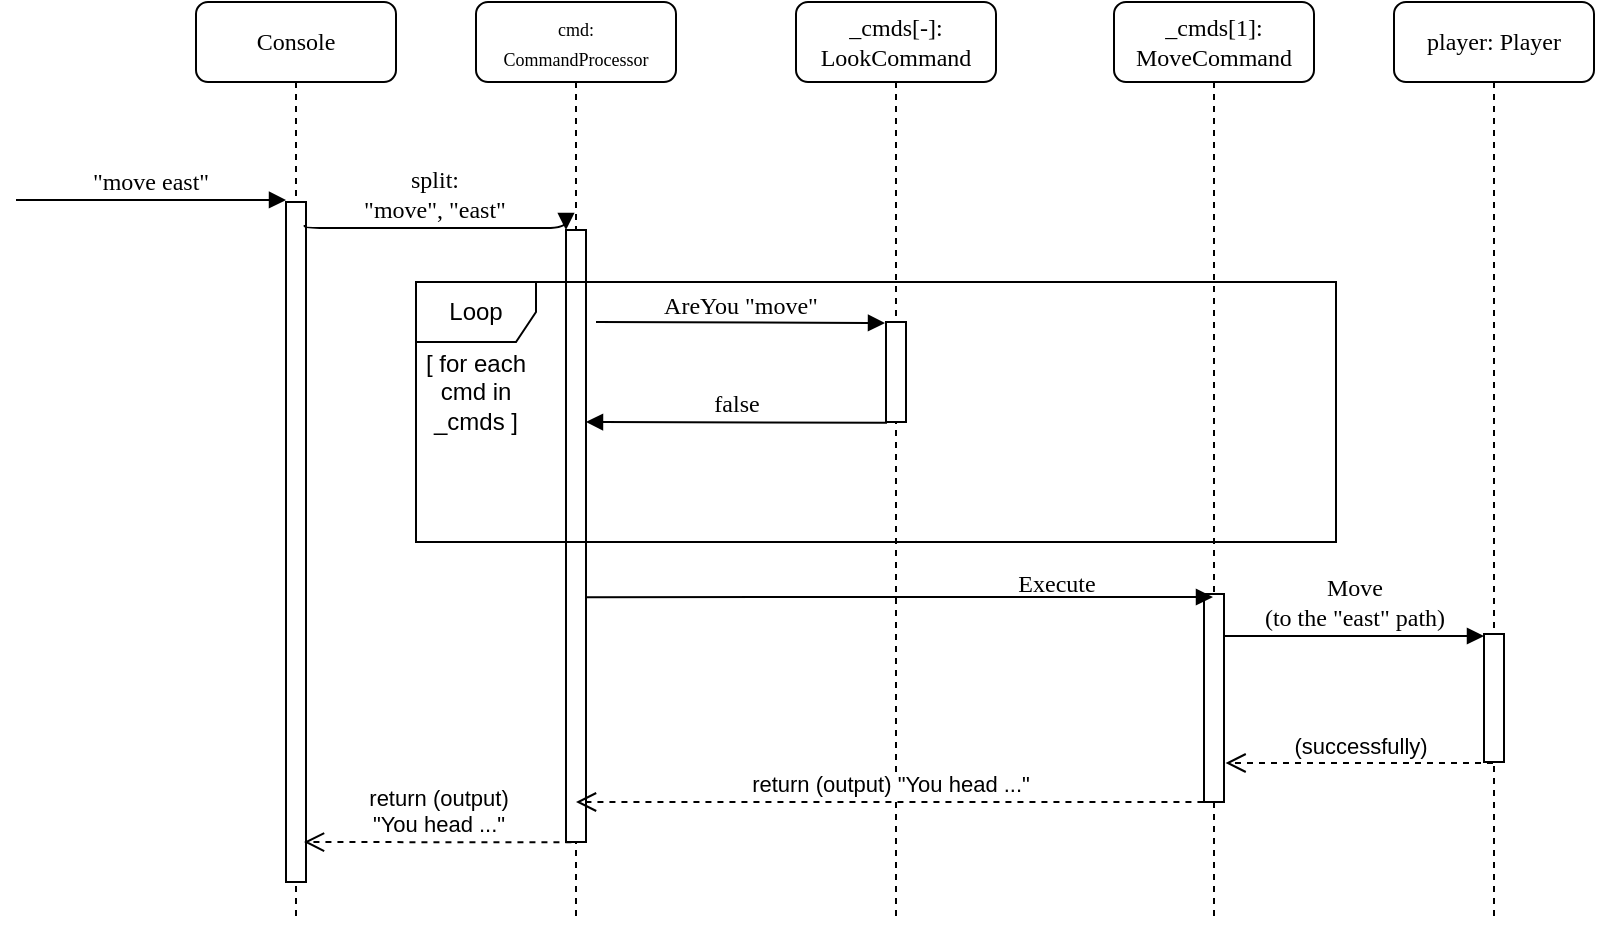 <mxfile version="21.3.0" type="device">
  <diagram name="Page-1" id="13e1069c-82ec-6db2-03f1-153e76fe0fe0">
    <mxGraphModel dx="913" dy="538" grid="1" gridSize="10" guides="1" tooltips="1" connect="1" arrows="1" fold="1" page="1" pageScale="1" pageWidth="1100" pageHeight="850" background="none" math="0" shadow="0">
      <root>
        <mxCell id="0" />
        <mxCell id="1" parent="0" />
        <mxCell id="7baba1c4bc27f4b0-2" value="&lt;font style=&quot;font-size: 9px;&quot;&gt;cmd:&lt;br&gt;CommandProcessor&lt;/font&gt;" style="shape=umlLifeline;perimeter=lifelinePerimeter;whiteSpace=wrap;html=1;container=1;collapsible=0;recursiveResize=0;outlineConnect=0;rounded=1;shadow=0;comic=0;labelBackgroundColor=none;strokeWidth=1;fontFamily=Verdana;fontSize=12;align=center;" parent="1" vertex="1">
          <mxGeometry x="240" y="80" width="100" height="460" as="geometry" />
        </mxCell>
        <mxCell id="7baba1c4bc27f4b0-10" value="" style="html=1;points=[];perimeter=orthogonalPerimeter;rounded=0;shadow=0;comic=0;labelBackgroundColor=none;strokeWidth=1;fontFamily=Verdana;fontSize=12;align=center;" parent="7baba1c4bc27f4b0-2" vertex="1">
          <mxGeometry x="45" y="114" width="10" height="306" as="geometry" />
        </mxCell>
        <mxCell id="7baba1c4bc27f4b0-3" value="_cmds[1]: MoveCommand" style="shape=umlLifeline;perimeter=lifelinePerimeter;whiteSpace=wrap;html=1;container=1;collapsible=0;recursiveResize=0;outlineConnect=0;rounded=1;shadow=0;comic=0;labelBackgroundColor=none;strokeWidth=1;fontFamily=Verdana;fontSize=12;align=center;" parent="1" vertex="1">
          <mxGeometry x="559" y="80" width="100" height="460" as="geometry" />
        </mxCell>
        <mxCell id="7baba1c4bc27f4b0-13" value="" style="html=1;points=[];perimeter=orthogonalPerimeter;rounded=0;shadow=0;comic=0;labelBackgroundColor=none;strokeWidth=1;fontFamily=Verdana;fontSize=12;align=center;" parent="7baba1c4bc27f4b0-3" vertex="1">
          <mxGeometry x="45" y="296" width="10" height="104" as="geometry" />
        </mxCell>
        <mxCell id="7baba1c4bc27f4b0-4" value="player: Player" style="shape=umlLifeline;perimeter=lifelinePerimeter;whiteSpace=wrap;html=1;container=1;collapsible=0;recursiveResize=0;outlineConnect=0;rounded=1;shadow=0;comic=0;labelBackgroundColor=none;strokeWidth=1;fontFamily=Verdana;fontSize=12;align=center;" parent="1" vertex="1">
          <mxGeometry x="699" y="80" width="100" height="460" as="geometry" />
        </mxCell>
        <mxCell id="XLfud35ocBXNb47azRvv-3" value="" style="html=1;points=[];perimeter=orthogonalPerimeter;rounded=0;shadow=0;comic=0;labelBackgroundColor=none;strokeWidth=1;fontFamily=Verdana;fontSize=12;align=center;" vertex="1" parent="7baba1c4bc27f4b0-4">
          <mxGeometry x="45" y="316" width="10" height="64" as="geometry" />
        </mxCell>
        <mxCell id="7baba1c4bc27f4b0-8" value="Console" style="shape=umlLifeline;perimeter=lifelinePerimeter;whiteSpace=wrap;html=1;container=1;collapsible=0;recursiveResize=0;outlineConnect=0;rounded=1;shadow=0;comic=0;labelBackgroundColor=none;strokeWidth=1;fontFamily=Verdana;fontSize=12;align=center;" parent="1" vertex="1">
          <mxGeometry x="100" y="80" width="100" height="460" as="geometry" />
        </mxCell>
        <mxCell id="7baba1c4bc27f4b0-9" value="" style="html=1;points=[];perimeter=orthogonalPerimeter;rounded=0;shadow=0;comic=0;labelBackgroundColor=none;strokeWidth=1;fontFamily=Verdana;fontSize=12;align=center;" parent="7baba1c4bc27f4b0-8" vertex="1">
          <mxGeometry x="45" y="100" width="10" height="340" as="geometry" />
        </mxCell>
        <mxCell id="XLfud35ocBXNb47azRvv-4" value="&quot;move east&quot;" style="html=1;verticalAlign=bottom;endArrow=block;entryX=0;entryY=0;labelBackgroundColor=none;fontFamily=Verdana;fontSize=12;edgeStyle=elbowEdgeStyle;elbow=vertical;" edge="1" parent="7baba1c4bc27f4b0-8">
          <mxGeometry relative="1" as="geometry">
            <mxPoint x="-90" y="98.95" as="sourcePoint" />
            <mxPoint x="45" y="98.95" as="targetPoint" />
          </mxGeometry>
        </mxCell>
        <mxCell id="7baba1c4bc27f4b0-17" value="Move &lt;br&gt;(to the &quot;east&quot; path)" style="html=1;verticalAlign=bottom;endArrow=block;labelBackgroundColor=none;fontFamily=Verdana;fontSize=12;edgeStyle=elbowEdgeStyle;elbow=vertical;" parent="1" edge="1">
          <mxGeometry relative="1" as="geometry">
            <mxPoint x="614" y="397" as="sourcePoint" />
            <Array as="points">
              <mxPoint x="619" y="397" />
            </Array>
            <mxPoint x="744" y="397" as="targetPoint" />
          </mxGeometry>
        </mxCell>
        <mxCell id="7baba1c4bc27f4b0-11" value="split: &lt;br&gt;&quot;move&quot;, &quot;east&quot;" style="html=1;verticalAlign=bottom;endArrow=block;entryX=0;entryY=0;labelBackgroundColor=none;fontFamily=Verdana;fontSize=12;edgeStyle=elbowEdgeStyle;elbow=vertical;exitX=0.933;exitY=0.034;exitDx=0;exitDy=0;exitPerimeter=0;" parent="1" source="7baba1c4bc27f4b0-9" edge="1">
          <mxGeometry relative="1" as="geometry">
            <mxPoint x="150" y="194" as="sourcePoint" />
            <mxPoint x="285" y="194" as="targetPoint" />
          </mxGeometry>
        </mxCell>
        <mxCell id="7baba1c4bc27f4b0-14" value="Execute" style="html=1;verticalAlign=bottom;endArrow=block;labelBackgroundColor=none;fontFamily=Verdana;fontSize=12;edgeStyle=elbowEdgeStyle;elbow=vertical;" parent="1" edge="1">
          <mxGeometry x="0.498" y="-2" relative="1" as="geometry">
            <mxPoint x="295" y="377.579" as="sourcePoint" />
            <mxPoint x="608.5" y="377.304" as="targetPoint" />
            <mxPoint as="offset" />
          </mxGeometry>
        </mxCell>
        <mxCell id="XLfud35ocBXNb47azRvv-6" value="Loop" style="shape=umlFrame;whiteSpace=wrap;html=1;pointerEvents=0;" vertex="1" parent="1">
          <mxGeometry x="210" y="220" width="460" height="130" as="geometry" />
        </mxCell>
        <mxCell id="XLfud35ocBXNb47azRvv-7" value="[ for each cmd in _cmds ]" style="text;html=1;strokeColor=none;fillColor=none;align=center;verticalAlign=middle;whiteSpace=wrap;rounded=0;" vertex="1" parent="1">
          <mxGeometry x="210" y="260" width="60" height="30" as="geometry" />
        </mxCell>
        <mxCell id="XLfud35ocBXNb47azRvv-8" value="_cmds[-]: LookCommand" style="shape=umlLifeline;perimeter=lifelinePerimeter;whiteSpace=wrap;html=1;container=1;collapsible=0;recursiveResize=0;outlineConnect=0;rounded=1;shadow=0;comic=0;labelBackgroundColor=none;strokeWidth=1;fontFamily=Verdana;fontSize=12;align=center;" vertex="1" parent="1">
          <mxGeometry x="400" y="80" width="100" height="460" as="geometry" />
        </mxCell>
        <mxCell id="XLfud35ocBXNb47azRvv-9" value="" style="html=1;points=[];perimeter=orthogonalPerimeter;rounded=0;shadow=0;comic=0;labelBackgroundColor=none;strokeWidth=1;fontFamily=Verdana;fontSize=12;align=center;" vertex="1" parent="XLfud35ocBXNb47azRvv-8">
          <mxGeometry x="45" y="160" width="10" height="50" as="geometry" />
        </mxCell>
        <mxCell id="XLfud35ocBXNb47azRvv-10" value="AreYou &quot;move&quot;" style="html=1;verticalAlign=bottom;endArrow=block;labelBackgroundColor=none;fontFamily=Verdana;fontSize=12;edgeStyle=elbowEdgeStyle;elbow=vertical;" edge="1" parent="1">
          <mxGeometry relative="1" as="geometry">
            <mxPoint x="300" y="240" as="sourcePoint" />
            <mxPoint x="444.5" y="240.758" as="targetPoint" />
          </mxGeometry>
        </mxCell>
        <mxCell id="XLfud35ocBXNb47azRvv-11" value="false" style="html=1;verticalAlign=bottom;endArrow=block;labelBackgroundColor=none;fontFamily=Verdana;fontSize=12;edgeStyle=elbowEdgeStyle;elbow=vertical;entryX=1;entryY=1;entryDx=0;entryDy=0;" edge="1" parent="1">
          <mxGeometry relative="1" as="geometry">
            <mxPoint x="445.5" y="290.333" as="sourcePoint" />
            <mxPoint x="295" y="290" as="targetPoint" />
          </mxGeometry>
        </mxCell>
        <mxCell id="XLfud35ocBXNb47azRvv-13" value="(successfully)" style="html=1;verticalAlign=bottom;endArrow=open;dashed=1;endSize=8;edgeStyle=elbowEdgeStyle;elbow=vertical;curved=0;rounded=0;entryX=1.078;entryY=0.465;entryDx=0;entryDy=0;entryPerimeter=0;" edge="1" parent="1">
          <mxGeometry relative="1" as="geometry">
            <mxPoint x="748.5" y="460.556" as="sourcePoint" />
            <mxPoint x="614.78" y="460.56" as="targetPoint" />
          </mxGeometry>
        </mxCell>
        <mxCell id="XLfud35ocBXNb47azRvv-14" value="return (output) &quot;You head ...&quot;" style="html=1;verticalAlign=bottom;endArrow=open;dashed=1;endSize=8;edgeStyle=elbowEdgeStyle;elbow=vertical;curved=0;rounded=0;" edge="1" parent="1" target="7baba1c4bc27f4b0-2">
          <mxGeometry relative="1" as="geometry">
            <mxPoint x="603.72" y="479.996" as="sourcePoint" />
            <mxPoint x="470" y="480.0" as="targetPoint" />
          </mxGeometry>
        </mxCell>
        <mxCell id="XLfud35ocBXNb47azRvv-15" value="return (output) &lt;br&gt;&quot;You head ...&quot;" style="html=1;verticalAlign=bottom;endArrow=open;dashed=1;endSize=8;edgeStyle=elbowEdgeStyle;elbow=vertical;curved=0;rounded=0;" edge="1" parent="1">
          <mxGeometry relative="1" as="geometry">
            <mxPoint x="287.72" y="500.166" as="sourcePoint" />
            <mxPoint x="154" y="500" as="targetPoint" />
          </mxGeometry>
        </mxCell>
      </root>
    </mxGraphModel>
  </diagram>
</mxfile>
